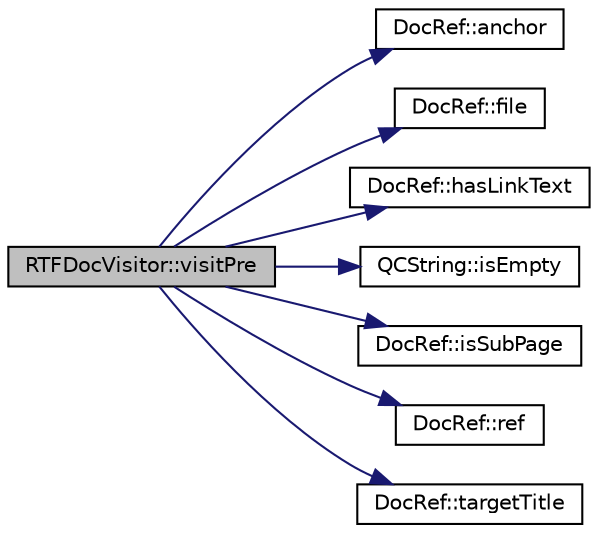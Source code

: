 digraph "RTFDocVisitor::visitPre"
{
 // LATEX_PDF_SIZE
  edge [fontname="Helvetica",fontsize="10",labelfontname="Helvetica",labelfontsize="10"];
  node [fontname="Helvetica",fontsize="10",shape=record];
  rankdir="LR";
  Node1 [label="RTFDocVisitor::visitPre",height=0.2,width=0.4,color="black", fillcolor="grey75", style="filled", fontcolor="black",tooltip=" "];
  Node1 -> Node2 [color="midnightblue",fontsize="10",style="solid"];
  Node2 [label="DocRef::anchor",height=0.2,width=0.4,color="black", fillcolor="white", style="filled",URL="$classDocRef.html#a020050a7e2b6bd6438db4835b5d7130a",tooltip=" "];
  Node1 -> Node3 [color="midnightblue",fontsize="10",style="solid"];
  Node3 [label="DocRef::file",height=0.2,width=0.4,color="black", fillcolor="white", style="filled",URL="$classDocRef.html#a83619a74c9fc8be97545a13521d5a126",tooltip=" "];
  Node1 -> Node4 [color="midnightblue",fontsize="10",style="solid"];
  Node4 [label="DocRef::hasLinkText",height=0.2,width=0.4,color="black", fillcolor="white", style="filled",URL="$classDocRef.html#af54b6d5c031b011dd3877d68bce47455",tooltip=" "];
  Node1 -> Node5 [color="midnightblue",fontsize="10",style="solid"];
  Node5 [label="QCString::isEmpty",height=0.2,width=0.4,color="black", fillcolor="white", style="filled",URL="$classQCString.html#a621c4090d69ad7d05ef8e5234376c3d8",tooltip=" "];
  Node1 -> Node6 [color="midnightblue",fontsize="10",style="solid"];
  Node6 [label="DocRef::isSubPage",height=0.2,width=0.4,color="black", fillcolor="white", style="filled",URL="$classDocRef.html#a722c091f3305523016b5608a5bb9ccdf",tooltip=" "];
  Node1 -> Node7 [color="midnightblue",fontsize="10",style="solid"];
  Node7 [label="DocRef::ref",height=0.2,width=0.4,color="black", fillcolor="white", style="filled",URL="$classDocRef.html#ab1f49243161d41850208e8fde53bd9a5",tooltip=" "];
  Node1 -> Node8 [color="midnightblue",fontsize="10",style="solid"];
  Node8 [label="DocRef::targetTitle",height=0.2,width=0.4,color="black", fillcolor="white", style="filled",URL="$classDocRef.html#a5c24ebdffb560b02af49504d3d5b8eb1",tooltip=" "];
}
